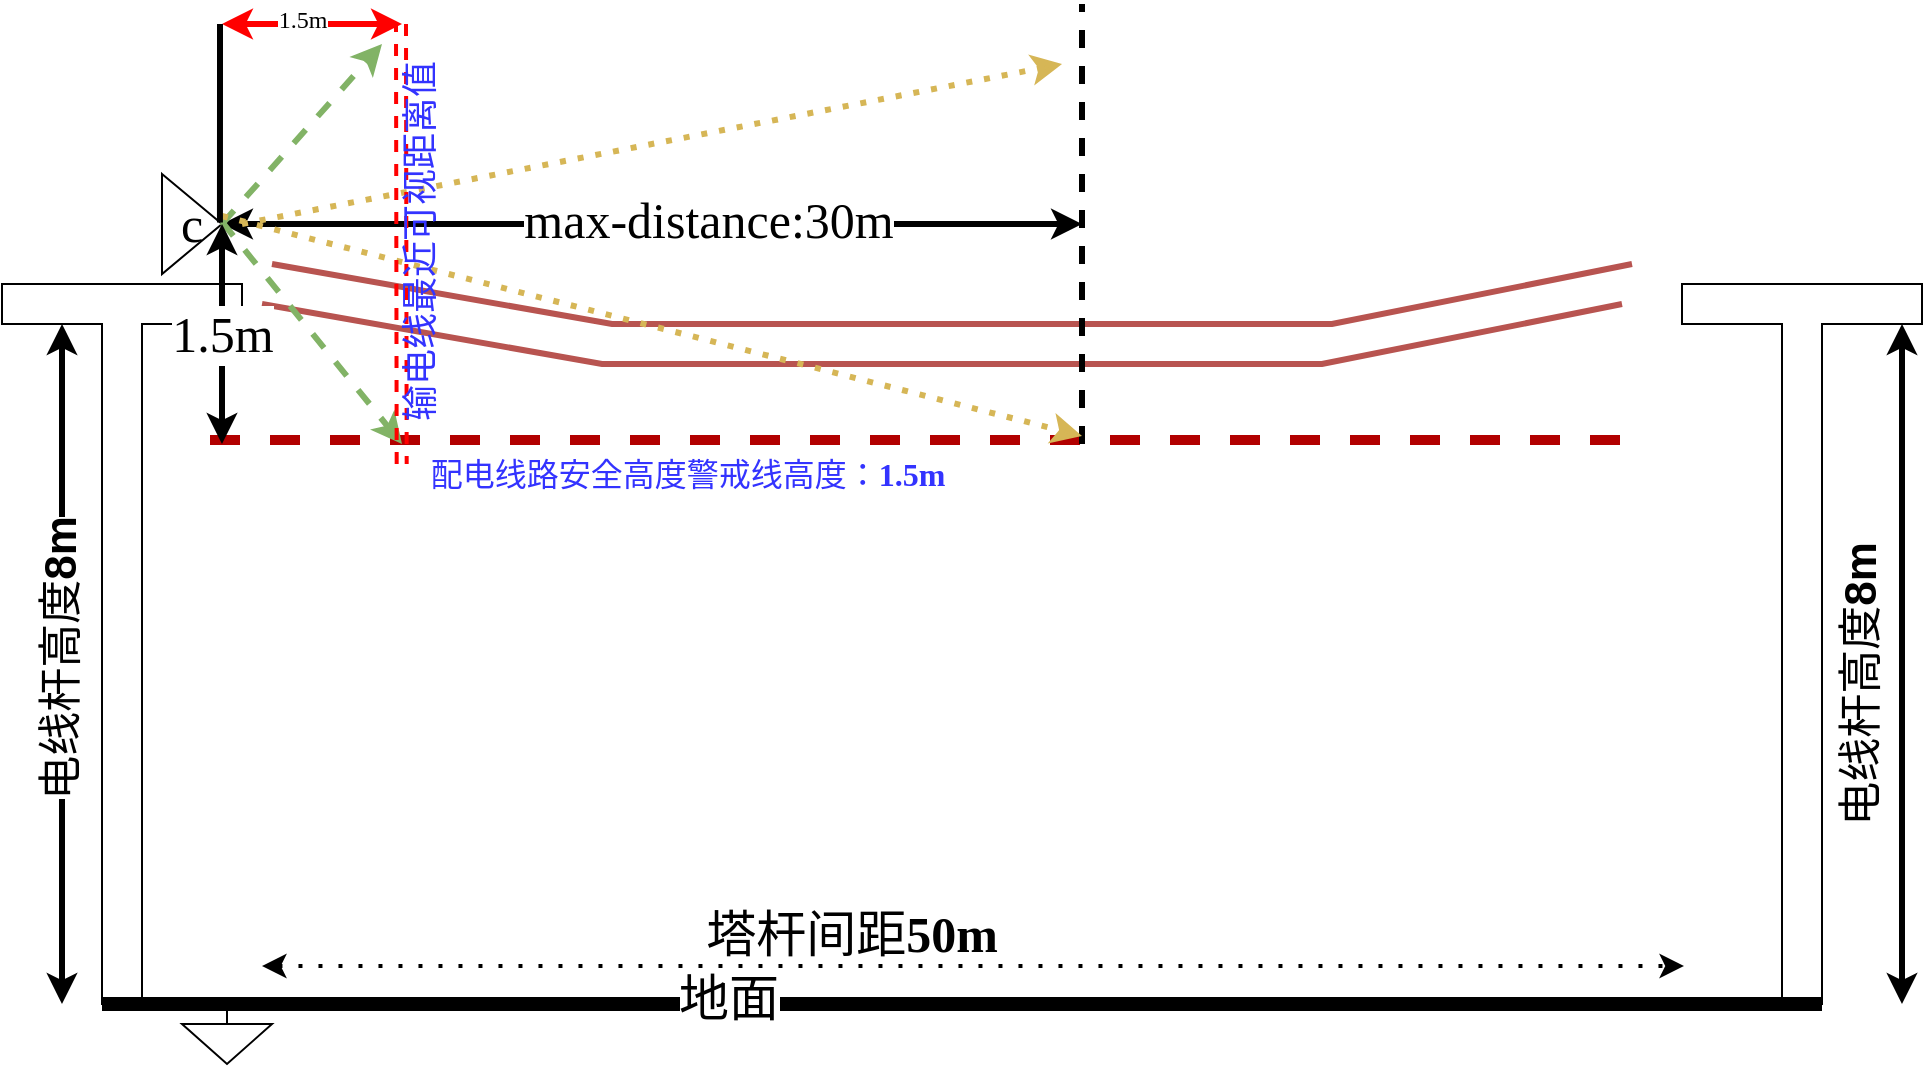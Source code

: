 <mxfile version="15.8.6" type="github">
  <diagram id="mdaRkNBNNqWgNooVkEjc" name="Page-1">
    <mxGraphModel dx="2080" dy="1102" grid="0" gridSize="10" guides="1" tooltips="1" connect="1" arrows="1" fold="1" page="0" pageScale="1" pageWidth="1920" pageHeight="1200" math="0" shadow="0">
      <root>
        <mxCell id="0" />
        <mxCell id="1" parent="0" />
        <mxCell id="Yq4_w4Ubh7RNNqfslYi_-1" value="" style="shape=tee;whiteSpace=wrap;html=1;" vertex="1" parent="1">
          <mxGeometry x="180" y="300" width="120" height="360" as="geometry" />
        </mxCell>
        <mxCell id="Yq4_w4Ubh7RNNqfslYi_-2" value="" style="endArrow=classic;startArrow=classic;html=1;rounded=0;strokeWidth=3;" edge="1" parent="1">
          <mxGeometry width="50" height="50" relative="1" as="geometry">
            <mxPoint x="210" y="660" as="sourcePoint" />
            <mxPoint x="210" y="320" as="targetPoint" />
          </mxGeometry>
        </mxCell>
        <mxCell id="Yq4_w4Ubh7RNNqfslYi_-3" value="&lt;font style=&quot;font-size: 22px&quot;&gt;电线杆高度&lt;b&gt;8m&lt;/b&gt;&lt;/font&gt;" style="edgeLabel;html=1;align=center;verticalAlign=middle;resizable=0;points=[];rotation=-90;" vertex="1" connectable="0" parent="Yq4_w4Ubh7RNNqfslYi_-2">
          <mxGeometry x="0.222" y="3" relative="1" as="geometry">
            <mxPoint x="3" y="35" as="offset" />
          </mxGeometry>
        </mxCell>
        <mxCell id="Yq4_w4Ubh7RNNqfslYi_-5" value="" style="shape=tee;whiteSpace=wrap;html=1;" vertex="1" parent="1">
          <mxGeometry x="1020" y="300" width="120" height="360" as="geometry" />
        </mxCell>
        <mxCell id="Yq4_w4Ubh7RNNqfslYi_-6" value="" style="endArrow=classic;startArrow=classic;html=1;rounded=0;strokeWidth=3;" edge="1" parent="1">
          <mxGeometry width="50" height="50" relative="1" as="geometry">
            <mxPoint x="1130" y="660" as="sourcePoint" />
            <mxPoint x="1130" y="320" as="targetPoint" />
          </mxGeometry>
        </mxCell>
        <mxCell id="Yq4_w4Ubh7RNNqfslYi_-7" value="&lt;font style=&quot;font-size: 22px&quot;&gt;电线杆高度&lt;b&gt;8m&lt;/b&gt;&lt;/font&gt;" style="edgeLabel;html=1;align=center;verticalAlign=middle;resizable=0;points=[];rotation=-90;" vertex="1" connectable="0" parent="Yq4_w4Ubh7RNNqfslYi_-6">
          <mxGeometry x="0.222" y="3" relative="1" as="geometry">
            <mxPoint x="-17" y="48" as="offset" />
          </mxGeometry>
        </mxCell>
        <mxCell id="Yq4_w4Ubh7RNNqfslYi_-9" value="&lt;font face=&quot;Times New Roman&quot; style=&quot;font-size: 25px&quot;&gt;塔杆间距&lt;b&gt;50m&lt;/b&gt;&lt;/font&gt;" style="text;html=1;strokeColor=none;fillColor=none;align=center;verticalAlign=middle;whiteSpace=wrap;rounded=0;fontSize=22;" vertex="1" parent="1">
          <mxGeometry x="510" y="620" width="190" height="10" as="geometry" />
        </mxCell>
        <mxCell id="Yq4_w4Ubh7RNNqfslYi_-12" value="" style="endArrow=none;html=1;rounded=0;fontFamily=Times New Roman;fontSize=25;strokeWidth=7;entryX=0;entryY=0;entryDx=70;entryDy=360;entryPerimeter=0;exitX=0;exitY=0;exitDx=50;exitDy=360;exitPerimeter=0;" edge="1" parent="1" source="Yq4_w4Ubh7RNNqfslYi_-1" target="Yq4_w4Ubh7RNNqfslYi_-5">
          <mxGeometry width="50" height="50" relative="1" as="geometry">
            <mxPoint x="240" y="710" as="sourcePoint" />
            <mxPoint x="290" y="660" as="targetPoint" />
          </mxGeometry>
        </mxCell>
        <mxCell id="Yq4_w4Ubh7RNNqfslYi_-16" value="地面" style="edgeLabel;html=1;align=center;verticalAlign=middle;resizable=0;points=[];fontSize=25;fontFamily=Times New Roman;" vertex="1" connectable="0" parent="Yq4_w4Ubh7RNNqfslYi_-12">
          <mxGeometry x="-0.272" y="3" relative="1" as="geometry">
            <mxPoint as="offset" />
          </mxGeometry>
        </mxCell>
        <mxCell id="Yq4_w4Ubh7RNNqfslYi_-15" value="" style="pointerEvents=1;verticalLabelPosition=bottom;shadow=0;dashed=0;align=center;html=1;verticalAlign=top;shape=mxgraph.electrical.signal_sources.signal_ground;fontFamily=Times New Roman;fontSize=25;" vertex="1" parent="1">
          <mxGeometry x="270" y="660" width="45" height="30" as="geometry" />
        </mxCell>
        <mxCell id="Yq4_w4Ubh7RNNqfslYi_-18" value="" style="endArrow=classic;startArrow=classic;html=1;rounded=0;fontFamily=Times New Roman;fontSize=25;strokeWidth=2;dashed=1;dashPattern=1 4;" edge="1" parent="1">
          <mxGeometry width="50" height="50" relative="1" as="geometry">
            <mxPoint x="310" y="641" as="sourcePoint" />
            <mxPoint x="1021" y="641" as="targetPoint" />
          </mxGeometry>
        </mxCell>
        <mxCell id="Yq4_w4Ubh7RNNqfslYi_-24" value="" style="shape=image;html=1;verticalAlign=top;verticalLabelPosition=bottom;labelBackgroundColor=#ffffff;imageAspect=0;aspect=fixed;image=https://cdn2.iconfinder.com/data/icons/web-development-and-studio/512/118_forest_camping_jungle_tree_pines_camping_camp-128.png;fontFamily=Times New Roman;fontSize=25;" vertex="1" parent="1">
          <mxGeometry x="250" y="360" width="280" height="280" as="geometry" />
        </mxCell>
        <mxCell id="Yq4_w4Ubh7RNNqfslYi_-25" value="" style="shape=image;html=1;verticalAlign=top;verticalLabelPosition=bottom;labelBackgroundColor=#ffffff;imageAspect=0;aspect=fixed;image=https://cdn2.iconfinder.com/data/icons/web-development-and-studio/512/118_forest_camping_jungle_tree_pines_camping_camp-128.png;fontFamily=Times New Roman;fontSize=25;" vertex="1" parent="1">
          <mxGeometry x="470" y="360" width="280" height="280" as="geometry" />
        </mxCell>
        <mxCell id="Yq4_w4Ubh7RNNqfslYi_-26" value="" style="shape=image;html=1;verticalAlign=top;verticalLabelPosition=bottom;labelBackgroundColor=#ffffff;imageAspect=0;aspect=fixed;image=https://cdn2.iconfinder.com/data/icons/web-development-and-studio/512/118_forest_camping_jungle_tree_pines_camping_camp-128.png;fontFamily=Times New Roman;fontSize=25;" vertex="1" parent="1">
          <mxGeometry x="670" y="370" width="270" height="270" as="geometry" />
        </mxCell>
        <mxCell id="Yq4_w4Ubh7RNNqfslYi_-27" value="" style="shape=image;html=1;verticalAlign=top;verticalLabelPosition=bottom;labelBackgroundColor=#ffffff;imageAspect=0;aspect=fixed;image=https://cdn2.iconfinder.com/data/icons/web-development-and-studio/512/118_forest_camping_jungle_tree_pines_camping_camp-128.png;fontFamily=Times New Roman;fontSize=25;" vertex="1" parent="1">
          <mxGeometry x="820" y="380" width="260" height="260" as="geometry" />
        </mxCell>
        <mxCell id="Yq4_w4Ubh7RNNqfslYi_-28" value="" style="endArrow=none;html=1;rounded=0;fontFamily=Times New Roman;fontSize=25;strokeWidth=3;fillColor=#f8cecc;strokeColor=#b85450;" edge="1" parent="1">
          <mxGeometry width="50" height="50" relative="1" as="geometry">
            <mxPoint x="310" y="310" as="sourcePoint" />
            <mxPoint x="990" y="310" as="targetPoint" />
            <Array as="points">
              <mxPoint x="480" y="340" />
              <mxPoint x="650" y="340" />
              <mxPoint x="840" y="340" />
            </Array>
          </mxGeometry>
        </mxCell>
        <mxCell id="Yq4_w4Ubh7RNNqfslYi_-31" value="" style="endArrow=none;html=1;rounded=0;fontFamily=Times New Roman;fontSize=25;strokeWidth=3;fillColor=#f8cecc;strokeColor=#b85450;" edge="1" parent="1">
          <mxGeometry width="50" height="50" relative="1" as="geometry">
            <mxPoint x="315" y="290" as="sourcePoint" />
            <mxPoint x="995" y="290" as="targetPoint" />
            <Array as="points">
              <mxPoint x="485" y="320" />
              <mxPoint x="655" y="320" />
              <mxPoint x="845" y="320" />
            </Array>
          </mxGeometry>
        </mxCell>
        <mxCell id="Yq4_w4Ubh7RNNqfslYi_-33" value="" style="endArrow=none;dashed=1;html=1;rounded=0;fontFamily=Times New Roman;fontSize=25;strokeWidth=5;fillColor=#e51400;strokeColor=#B20000;" edge="1" parent="1">
          <mxGeometry width="50" height="50" relative="1" as="geometry">
            <mxPoint x="284" y="378" as="sourcePoint" />
            <mxPoint x="1000" y="378" as="targetPoint" />
          </mxGeometry>
        </mxCell>
        <mxCell id="Yq4_w4Ubh7RNNqfslYi_-34" value="" style="endArrow=none;html=1;rounded=0;fontFamily=Times New Roman;fontSize=25;strokeWidth=3;dashed=1;" edge="1" parent="1">
          <mxGeometry width="50" height="50" relative="1" as="geometry">
            <mxPoint x="720" y="380" as="sourcePoint" />
            <mxPoint x="720" y="160" as="targetPoint" />
          </mxGeometry>
        </mxCell>
        <mxCell id="Yq4_w4Ubh7RNNqfslYi_-35" value="" style="endArrow=classic;startArrow=classic;html=1;rounded=0;fontFamily=Times New Roman;fontSize=25;strokeWidth=3;" edge="1" parent="1">
          <mxGeometry width="50" height="50" relative="1" as="geometry">
            <mxPoint x="290" y="270" as="sourcePoint" />
            <mxPoint x="720" y="270" as="targetPoint" />
          </mxGeometry>
        </mxCell>
        <mxCell id="Yq4_w4Ubh7RNNqfslYi_-36" value="max-distance:30m" style="edgeLabel;html=1;align=center;verticalAlign=middle;resizable=0;points=[];fontSize=25;fontFamily=Times New Roman;" vertex="1" connectable="0" parent="Yq4_w4Ubh7RNNqfslYi_-35">
          <mxGeometry x="-0.222" y="2" relative="1" as="geometry">
            <mxPoint x="75" as="offset" />
          </mxGeometry>
        </mxCell>
        <mxCell id="Yq4_w4Ubh7RNNqfslYi_-37" value="c" style="triangle;whiteSpace=wrap;html=1;fontFamily=Times New Roman;fontSize=25;" vertex="1" parent="1">
          <mxGeometry x="260" y="245" width="30" height="50" as="geometry" />
        </mxCell>
        <mxCell id="Yq4_w4Ubh7RNNqfslYi_-38" value="" style="endArrow=classic;html=1;rounded=0;fontFamily=Times New Roman;fontSize=25;strokeWidth=3;fillColor=#d5e8d4;strokeColor=#82b366;exitX=1;exitY=0.5;exitDx=0;exitDy=0;dashed=1;" edge="1" parent="1" source="Yq4_w4Ubh7RNNqfslYi_-37">
          <mxGeometry width="50" height="50" relative="1" as="geometry">
            <mxPoint x="20" y="320" as="sourcePoint" />
            <mxPoint x="370" y="180" as="targetPoint" />
          </mxGeometry>
        </mxCell>
        <mxCell id="Yq4_w4Ubh7RNNqfslYi_-40" value="" style="endArrow=classic;html=1;rounded=0;fontFamily=Times New Roman;fontSize=25;strokeWidth=3;fillColor=#d5e8d4;strokeColor=#82b366;dashed=1;" edge="1" parent="1">
          <mxGeometry width="50" height="50" relative="1" as="geometry">
            <mxPoint x="290" y="269" as="sourcePoint" />
            <mxPoint x="380" y="380" as="targetPoint" />
          </mxGeometry>
        </mxCell>
        <mxCell id="Yq4_w4Ubh7RNNqfslYi_-42" value="1.5m" style="endArrow=classic;startArrow=classic;html=1;rounded=0;fontFamily=Times New Roman;fontSize=25;strokeWidth=3;" edge="1" parent="1">
          <mxGeometry width="50" height="50" relative="1" as="geometry">
            <mxPoint x="290" y="380" as="sourcePoint" />
            <mxPoint x="290" y="270" as="targetPoint" />
          </mxGeometry>
        </mxCell>
        <mxCell id="Yq4_w4Ubh7RNNqfslYi_-43" value="" style="endArrow=classic;html=1;rounded=0;fontFamily=Times New Roman;fontSize=25;strokeWidth=3;fillColor=#fff2cc;strokeColor=#d6b656;dashed=1;dashPattern=1 2;" edge="1" parent="1">
          <mxGeometry width="50" height="50" relative="1" as="geometry">
            <mxPoint x="290" y="266" as="sourcePoint" />
            <mxPoint x="720" y="376" as="targetPoint" />
          </mxGeometry>
        </mxCell>
        <mxCell id="Yq4_w4Ubh7RNNqfslYi_-44" value="" style="endArrow=classic;html=1;rounded=0;fontFamily=Times New Roman;fontSize=25;strokeWidth=3;fillColor=#fff2cc;strokeColor=#d6b656;dashed=1;dashPattern=1 2;" edge="1" parent="1">
          <mxGeometry width="50" height="50" relative="1" as="geometry">
            <mxPoint x="300" y="270" as="sourcePoint" />
            <mxPoint x="710" y="190" as="targetPoint" />
          </mxGeometry>
        </mxCell>
        <mxCell id="Yq4_w4Ubh7RNNqfslYi_-45" value="" style="endArrow=none;dashed=1;html=1;strokeWidth=2;rounded=0;fontFamily=Times New Roman;fontSize=25;strokeColor=#FF0000;shape=link;" edge="1" parent="1">
          <mxGeometry width="50" height="50" relative="1" as="geometry">
            <mxPoint x="379.84" y="390" as="sourcePoint" />
            <mxPoint x="379.5" y="170" as="targetPoint" />
          </mxGeometry>
        </mxCell>
        <mxCell id="Yq4_w4Ubh7RNNqfslYi_-46" value="&lt;font style=&quot;font-size: 18px&quot; face=&quot;Helvetica&quot; color=&quot;#3333ff&quot;&gt;输电线最近可视距离值&lt;/font&gt;" style="edgeLabel;html=1;align=center;verticalAlign=middle;resizable=0;points=[];fontSize=18;fontFamily=Times New Roman;rotation=-90;labelBackgroundColor=none;fontStyle=0;fontColor=#00CC00;" vertex="1" connectable="0" parent="Yq4_w4Ubh7RNNqfslYi_-45">
          <mxGeometry x="0.76" y="-1" relative="1" as="geometry">
            <mxPoint x="9" y="83" as="offset" />
          </mxGeometry>
        </mxCell>
        <mxCell id="Yq4_w4Ubh7RNNqfslYi_-47" value="" style="endArrow=classic;startArrow=classic;html=1;rounded=0;fontFamily=Times New Roman;fontSize=12;strokeColor=#FF0000;strokeWidth=3;" edge="1" parent="1">
          <mxGeometry width="50" height="50" relative="1" as="geometry">
            <mxPoint x="290" y="170" as="sourcePoint" />
            <mxPoint x="380" y="170" as="targetPoint" />
          </mxGeometry>
        </mxCell>
        <mxCell id="Yq4_w4Ubh7RNNqfslYi_-48" value="1.5m" style="edgeLabel;html=1;align=center;verticalAlign=middle;resizable=0;points=[];fontSize=12;fontFamily=Times New Roman;" vertex="1" connectable="0" parent="Yq4_w4Ubh7RNNqfslYi_-47">
          <mxGeometry x="0.206" y="2" relative="1" as="geometry">
            <mxPoint x="-15" as="offset" />
          </mxGeometry>
        </mxCell>
        <mxCell id="Yq4_w4Ubh7RNNqfslYi_-49" value="" style="endArrow=none;html=1;rounded=0;fontFamily=Times New Roman;fontSize=12;strokeColor=#000000;strokeWidth=3;exitX=-0.001;exitY=1.025;exitDx=0;exitDy=0;exitPerimeter=0;" edge="1" parent="1">
          <mxGeometry width="50" height="50" relative="1" as="geometry">
            <mxPoint x="288.97" y="269.25" as="sourcePoint" />
            <mxPoint x="289" y="170" as="targetPoint" />
            <Array as="points">
              <mxPoint x="289" y="193" />
              <mxPoint x="289" y="183" />
            </Array>
          </mxGeometry>
        </mxCell>
        <mxCell id="Yq4_w4Ubh7RNNqfslYi_-50" value="&lt;font style=&quot;font-size: 16px&quot; color=&quot;#3333ff&quot;&gt;配电线路安全高度警戒线高度：&lt;b&gt;1.5m&lt;/b&gt;&lt;/font&gt;" style="text;html=1;strokeColor=none;fillColor=none;align=center;verticalAlign=middle;whiteSpace=wrap;rounded=0;labelBackgroundColor=none;fontFamily=Times New Roman;fontSize=12;" vertex="1" parent="1">
          <mxGeometry x="388" y="380" width="270" height="30" as="geometry" />
        </mxCell>
      </root>
    </mxGraphModel>
  </diagram>
</mxfile>
